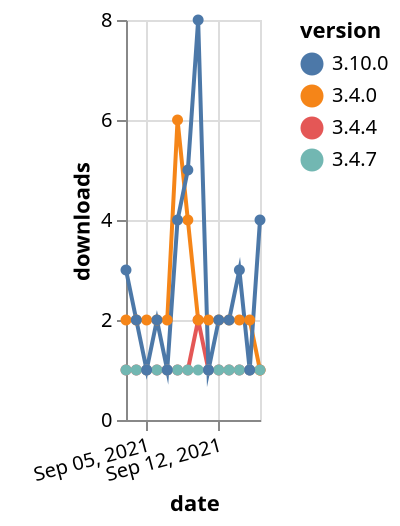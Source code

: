 {"$schema": "https://vega.github.io/schema/vega-lite/v5.json", "description": "A simple bar chart with embedded data.", "data": {"values": [{"date": "2021-09-03", "total": 372, "delta": 1, "version": "3.4.4"}, {"date": "2021-09-04", "total": 373, "delta": 1, "version": "3.4.4"}, {"date": "2021-09-05", "total": 374, "delta": 1, "version": "3.4.4"}, {"date": "2021-09-06", "total": 375, "delta": 1, "version": "3.4.4"}, {"date": "2021-09-07", "total": 376, "delta": 1, "version": "3.4.4"}, {"date": "2021-09-08", "total": 377, "delta": 1, "version": "3.4.4"}, {"date": "2021-09-09", "total": 378, "delta": 1, "version": "3.4.4"}, {"date": "2021-09-10", "total": 380, "delta": 2, "version": "3.4.4"}, {"date": "2021-09-11", "total": 381, "delta": 1, "version": "3.4.4"}, {"date": "2021-09-12", "total": 382, "delta": 1, "version": "3.4.4"}, {"date": "2021-09-13", "total": 383, "delta": 1, "version": "3.4.4"}, {"date": "2021-09-14", "total": 384, "delta": 1, "version": "3.4.4"}, {"date": "2021-09-15", "total": 385, "delta": 1, "version": "3.4.4"}, {"date": "2021-09-16", "total": 386, "delta": 1, "version": "3.4.4"}, {"date": "2021-09-03", "total": 5121, "delta": 2, "version": "3.4.0"}, {"date": "2021-09-04", "total": 5123, "delta": 2, "version": "3.4.0"}, {"date": "2021-09-05", "total": 5125, "delta": 2, "version": "3.4.0"}, {"date": "2021-09-06", "total": 5127, "delta": 2, "version": "3.4.0"}, {"date": "2021-09-07", "total": 5129, "delta": 2, "version": "3.4.0"}, {"date": "2021-09-08", "total": 5135, "delta": 6, "version": "3.4.0"}, {"date": "2021-09-09", "total": 5139, "delta": 4, "version": "3.4.0"}, {"date": "2021-09-10", "total": 5141, "delta": 2, "version": "3.4.0"}, {"date": "2021-09-11", "total": 5143, "delta": 2, "version": "3.4.0"}, {"date": "2021-09-12", "total": 5145, "delta": 2, "version": "3.4.0"}, {"date": "2021-09-13", "total": 5147, "delta": 2, "version": "3.4.0"}, {"date": "2021-09-14", "total": 5149, "delta": 2, "version": "3.4.0"}, {"date": "2021-09-15", "total": 5151, "delta": 2, "version": "3.4.0"}, {"date": "2021-09-16", "total": 5152, "delta": 1, "version": "3.4.0"}, {"date": "2021-09-03", "total": 244, "delta": 1, "version": "3.4.7"}, {"date": "2021-09-04", "total": 245, "delta": 1, "version": "3.4.7"}, {"date": "2021-09-05", "total": 246, "delta": 1, "version": "3.4.7"}, {"date": "2021-09-06", "total": 247, "delta": 1, "version": "3.4.7"}, {"date": "2021-09-07", "total": 248, "delta": 1, "version": "3.4.7"}, {"date": "2021-09-08", "total": 249, "delta": 1, "version": "3.4.7"}, {"date": "2021-09-09", "total": 250, "delta": 1, "version": "3.4.7"}, {"date": "2021-09-10", "total": 251, "delta": 1, "version": "3.4.7"}, {"date": "2021-09-11", "total": 252, "delta": 1, "version": "3.4.7"}, {"date": "2021-09-12", "total": 253, "delta": 1, "version": "3.4.7"}, {"date": "2021-09-13", "total": 254, "delta": 1, "version": "3.4.7"}, {"date": "2021-09-14", "total": 255, "delta": 1, "version": "3.4.7"}, {"date": "2021-09-15", "total": 256, "delta": 1, "version": "3.4.7"}, {"date": "2021-09-16", "total": 257, "delta": 1, "version": "3.4.7"}, {"date": "2021-09-03", "total": 963, "delta": 3, "version": "3.10.0"}, {"date": "2021-09-04", "total": 965, "delta": 2, "version": "3.10.0"}, {"date": "2021-09-05", "total": 966, "delta": 1, "version": "3.10.0"}, {"date": "2021-09-06", "total": 968, "delta": 2, "version": "3.10.0"}, {"date": "2021-09-07", "total": 969, "delta": 1, "version": "3.10.0"}, {"date": "2021-09-08", "total": 973, "delta": 4, "version": "3.10.0"}, {"date": "2021-09-09", "total": 978, "delta": 5, "version": "3.10.0"}, {"date": "2021-09-10", "total": 986, "delta": 8, "version": "3.10.0"}, {"date": "2021-09-11", "total": 987, "delta": 1, "version": "3.10.0"}, {"date": "2021-09-12", "total": 989, "delta": 2, "version": "3.10.0"}, {"date": "2021-09-13", "total": 991, "delta": 2, "version": "3.10.0"}, {"date": "2021-09-14", "total": 994, "delta": 3, "version": "3.10.0"}, {"date": "2021-09-15", "total": 995, "delta": 1, "version": "3.10.0"}, {"date": "2021-09-16", "total": 999, "delta": 4, "version": "3.10.0"}]}, "width": "container", "mark": {"type": "line", "point": {"filled": true}}, "encoding": {"x": {"field": "date", "type": "temporal", "timeUnit": "yearmonthdate", "title": "date", "axis": {"labelAngle": -15}}, "y": {"field": "delta", "type": "quantitative", "title": "downloads"}, "color": {"field": "version", "type": "nominal"}, "tooltip": {"field": "delta"}}}